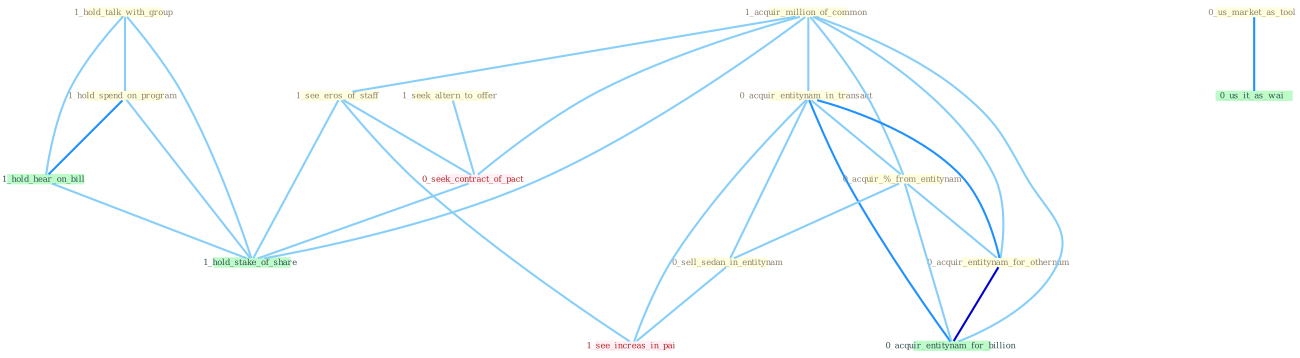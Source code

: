 Graph G{ 
    node
    [shape=polygon,style=filled,width=.5,height=.06,color="#BDFCC9",fixedsize=true,fontsize=4,
    fontcolor="#2f4f4f"];
    {node
    [color="#ffffe0", fontcolor="#8b7d6b"] "1_acquir_million_of_common " "0_acquir_entitynam_in_transact " "0_acquir_%_from_entitynam " "1_seek_altern_to_offer " "1_hold_talk_with_group " "0_us_market_as_tool " "1_see_eros_of_staff " "1_hold_spend_on_program " "0_sell_sedan_in_entitynam " "0_acquir_entitynam_for_othernum "}
{node [color="#fff0f5", fontcolor="#b22222"] "0_seek_contract_of_pact " "1_see_increas_in_pai "}
edge [color="#B0E2FF"];

	"1_acquir_million_of_common " -- "0_acquir_entitynam_in_transact " [w="1", color="#87cefa" ];
	"1_acquir_million_of_common " -- "0_acquir_%_from_entitynam " [w="1", color="#87cefa" ];
	"1_acquir_million_of_common " -- "1_see_eros_of_staff " [w="1", color="#87cefa" ];
	"1_acquir_million_of_common " -- "0_acquir_entitynam_for_othernum " [w="1", color="#87cefa" ];
	"1_acquir_million_of_common " -- "0_seek_contract_of_pact " [w="1", color="#87cefa" ];
	"1_acquir_million_of_common " -- "0_acquir_entitynam_for_billion " [w="1", color="#87cefa" ];
	"1_acquir_million_of_common " -- "1_hold_stake_of_share " [w="1", color="#87cefa" ];
	"0_acquir_entitynam_in_transact " -- "0_acquir_%_from_entitynam " [w="1", color="#87cefa" ];
	"0_acquir_entitynam_in_transact " -- "0_sell_sedan_in_entitynam " [w="1", color="#87cefa" ];
	"0_acquir_entitynam_in_transact " -- "0_acquir_entitynam_for_othernum " [w="2", color="#1e90ff" , len=0.8];
	"0_acquir_entitynam_in_transact " -- "0_acquir_entitynam_for_billion " [w="2", color="#1e90ff" , len=0.8];
	"0_acquir_entitynam_in_transact " -- "1_see_increas_in_pai " [w="1", color="#87cefa" ];
	"0_acquir_%_from_entitynam " -- "0_sell_sedan_in_entitynam " [w="1", color="#87cefa" ];
	"0_acquir_%_from_entitynam " -- "0_acquir_entitynam_for_othernum " [w="1", color="#87cefa" ];
	"0_acquir_%_from_entitynam " -- "0_acquir_entitynam_for_billion " [w="1", color="#87cefa" ];
	"1_seek_altern_to_offer " -- "0_seek_contract_of_pact " [w="1", color="#87cefa" ];
	"1_hold_talk_with_group " -- "1_hold_spend_on_program " [w="1", color="#87cefa" ];
	"1_hold_talk_with_group " -- "1_hold_hear_on_bill " [w="1", color="#87cefa" ];
	"1_hold_talk_with_group " -- "1_hold_stake_of_share " [w="1", color="#87cefa" ];
	"0_us_market_as_tool " -- "0_us_it_as_wai " [w="2", color="#1e90ff" , len=0.8];
	"1_see_eros_of_staff " -- "0_seek_contract_of_pact " [w="1", color="#87cefa" ];
	"1_see_eros_of_staff " -- "1_see_increas_in_pai " [w="1", color="#87cefa" ];
	"1_see_eros_of_staff " -- "1_hold_stake_of_share " [w="1", color="#87cefa" ];
	"1_hold_spend_on_program " -- "1_hold_hear_on_bill " [w="2", color="#1e90ff" , len=0.8];
	"1_hold_spend_on_program " -- "1_hold_stake_of_share " [w="1", color="#87cefa" ];
	"0_sell_sedan_in_entitynam " -- "1_see_increas_in_pai " [w="1", color="#87cefa" ];
	"0_acquir_entitynam_for_othernum " -- "0_acquir_entitynam_for_billion " [w="3", color="#0000cd" , len=0.6];
	"0_seek_contract_of_pact " -- "1_hold_stake_of_share " [w="1", color="#87cefa" ];
	"1_hold_hear_on_bill " -- "1_hold_stake_of_share " [w="1", color="#87cefa" ];
}